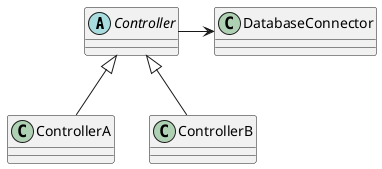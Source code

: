 @startuml

abstract class Controller

class ControllerA extends Controller
class ControllerB extends Controller

class DatabaseConnector

Controller -right-> DatabaseConnector

@enduml

@startuml

object "<u>:ControllerA</u>" as 1CA
object "<u>:ControllerB</u>" as 1CB
object "<u>:DatabaseConnector</u>" as 1DC
object "<u>:DatabaseConnector</u>" as 2DC

1CA -- 1DC
1CB -- 2DC

@enduml

@startuml

class Client
class ObjectPool {
    - reusableObjects : Object[]
    + {static} getObjectPool()
    + getInstanceOf(String) : Object
    + releaseObject(Object)
}

Client ..> ObjectPool : <<use>>

@enduml

@startuml

abstract class Controller {
    - dbc : DatabaseConnector
    + __construct()
}

class ControllerA extends Controller
class ControllerB extends Controller

class DatabaseConnector

note top of Controller
function __construct(){
    $oP = ObjectPool->getObjectPool;
    $this->dbc = $oP->getInstanceOf('DatabaseConnector');
}
endnote

Controller -right-> DatabaseConnector

@enduml

@startuml

object "<u>:ControllerA</u>" as 1CA
object "<u>:ControllerB</u>" as 1CB
object "<u>:DatabaseConnector</u>" as 1DC

1CA -- 1DC
1CB -- 1DC

@enduml
